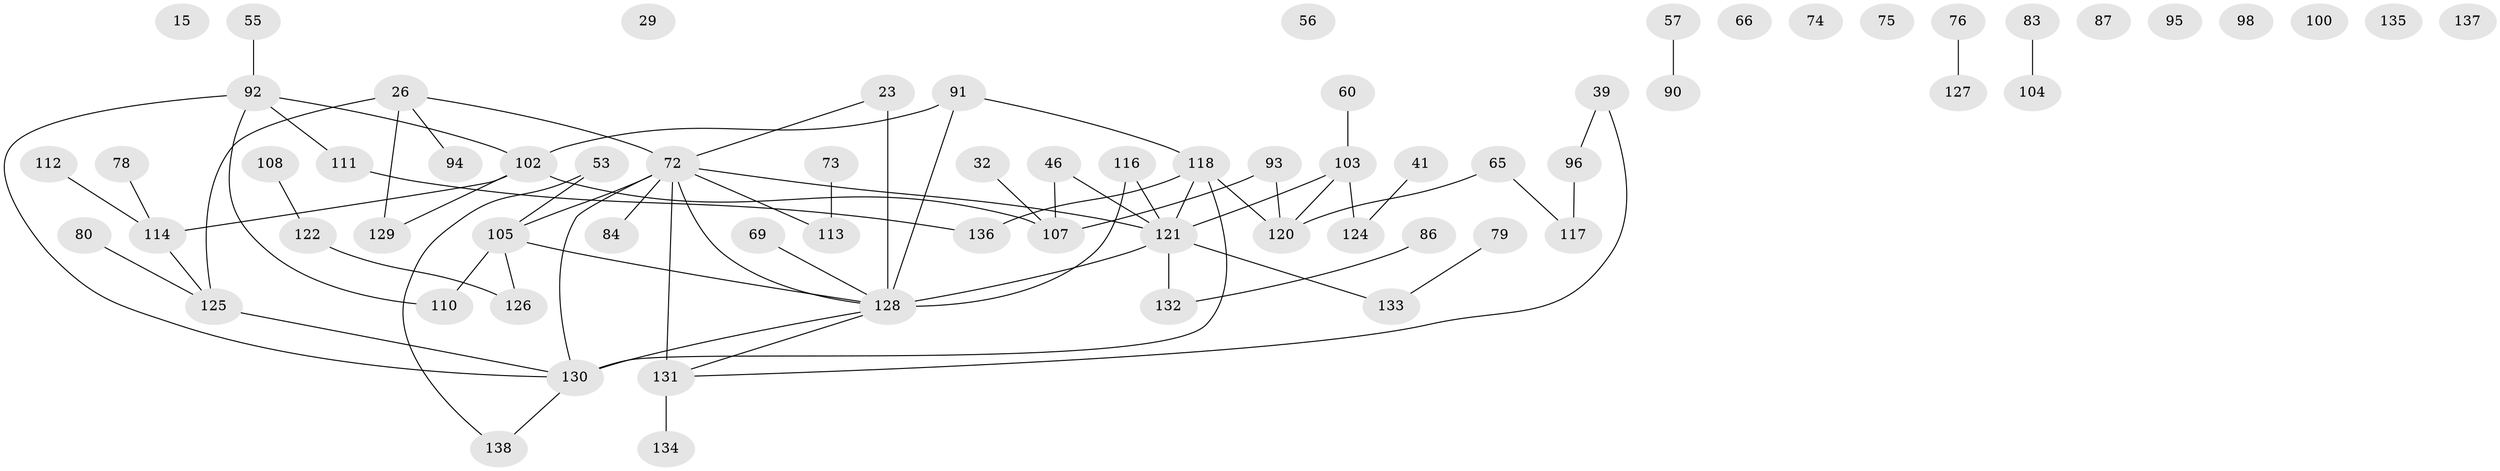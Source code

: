 // original degree distribution, {2: 0.32608695652173914, 4: 0.09420289855072464, 1: 0.2318840579710145, 5: 0.050724637681159424, 3: 0.18840579710144928, 6: 0.014492753623188406, 0: 0.08695652173913043, 7: 0.007246376811594203}
// Generated by graph-tools (version 1.1) at 2025/43/03/04/25 21:43:13]
// undirected, 69 vertices, 72 edges
graph export_dot {
graph [start="1"]
  node [color=gray90,style=filled];
  15;
  23 [super="+1"];
  26;
  29;
  32;
  39;
  41;
  46;
  53;
  55;
  56;
  57 [super="+30"];
  60;
  65;
  66;
  69;
  72 [super="+49+31+7+70"];
  73;
  74;
  75;
  76;
  78;
  79;
  80 [super="+25"];
  83 [super="+33"];
  84 [super="+5"];
  86 [super="+12"];
  87;
  90;
  91;
  92 [super="+51+81+88+77"];
  93 [super="+68"];
  94;
  95;
  96;
  98;
  100;
  102 [super="+82"];
  103;
  104;
  105 [super="+85"];
  107;
  108;
  110 [super="+97"];
  111;
  112;
  113;
  114;
  116 [super="+18"];
  117;
  118 [super="+63"];
  120 [super="+3+24"];
  121 [super="+20+54+21+67+52+36+6+35"];
  122;
  124;
  125 [super="+11+48+99"];
  126;
  127;
  128 [super="+58+123+109"];
  129 [super="+17+101"];
  130 [super="+119"];
  131 [super="+89"];
  132;
  133;
  134;
  135;
  136;
  137;
  138;
  23 -- 72;
  23 -- 128 [weight=4];
  26 -- 94;
  26 -- 129;
  26 -- 125 [weight=2];
  26 -- 72;
  32 -- 107;
  39 -- 96;
  39 -- 131;
  41 -- 124;
  46 -- 107;
  46 -- 121;
  53 -- 138;
  53 -- 105;
  55 -- 92;
  57 -- 90;
  60 -- 103;
  65 -- 117;
  65 -- 120;
  69 -- 128;
  72 -- 113;
  72 -- 121;
  72 -- 131 [weight=3];
  72 -- 105 [weight=2];
  72 -- 130;
  72 -- 84;
  72 -- 128;
  73 -- 113;
  76 -- 127;
  78 -- 114;
  79 -- 133;
  80 -- 125;
  83 -- 104;
  86 -- 132;
  91 -- 118;
  91 -- 102;
  91 -- 128;
  92 -- 111;
  92 -- 102;
  92 -- 110;
  92 -- 130;
  93 -- 107 [weight=2];
  93 -- 120;
  96 -- 117;
  102 -- 114;
  102 -- 129;
  102 -- 107;
  103 -- 120;
  103 -- 124;
  103 -- 121;
  105 -- 126;
  105 -- 110 [weight=2];
  105 -- 128;
  108 -- 122;
  111 -- 136;
  112 -- 114;
  114 -- 125;
  116 -- 121;
  116 -- 128;
  118 -- 120;
  118 -- 130 [weight=2];
  118 -- 136;
  118 -- 121;
  121 -- 128;
  121 -- 132;
  121 -- 133;
  122 -- 126;
  125 -- 130 [weight=2];
  128 -- 130 [weight=2];
  128 -- 131;
  130 -- 138;
  131 -- 134;
}
